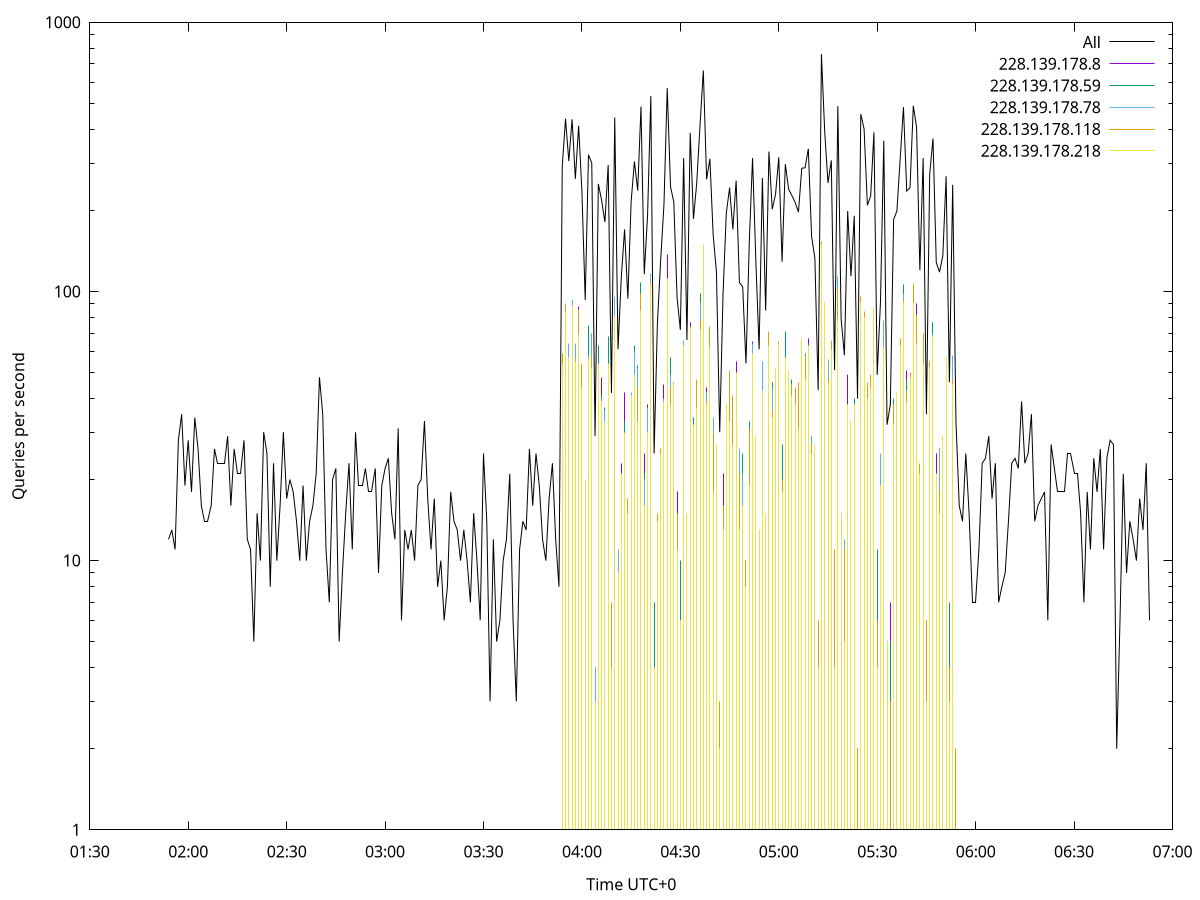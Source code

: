 set terminal pngcairo size 1024,768
set output 'Sat Jan  6 23:56:54 2024.png'
set ylabel 'Queries per second'
set xlabel 'Time UTC+0'
set xdata time
set timefmt "%s"
set log y
plot \
'-' using 1:2 linecolor 0 linetype 2 with lines title 'All', \
'-' using 1:2 linecolor 1 linetype 3 with impulses title "228.139.178.8", \
'-' using 1:2 linecolor 2 linetype 3 with impulses title "228.139.178.59", \
'-' using 1:2 linecolor 3 linetype 3 with impulses title "228.139.178.78", \
'-' using 1:2 linecolor 4 linetype 3 with impulses title "228.139.178.118", \
'-' using 1:2 linecolor 5 linetype 3 with impulses title "228.139.178.218"
1704560514 12
1704560515 13
1704560516 11
1704560517 28
1704560518 35
1704560519 19
1704560520 28
1704560521 18
1704560522 34
1704560523 26
1704560524 16
1704560525 14
1704560526 14
1704560527 16
1704560528 26
1704560529 23
1704560530 23
1704560531 23
1704560532 29
1704560533 16
1704560534 26
1704560535 21
1704560536 21
1704560537 28
1704560538 12
1704560539 11
1704560540 5
1704560541 15
1704560542 10
1704560543 30
1704560544 25
1704560545 8
1704560546 23
1704560547 10
1704560548 16
1704560549 30
1704560550 17
1704560551 20
1704560552 18
1704560553 14
1704560554 10
1704560555 19
1704560556 10
1704560557 14
1704560558 16
1704560559 21
1704560560 48
1704560561 35
1704560562 11
1704560563 7
1704560564 20
1704560565 22
1704560566 5
1704560567 9
1704560568 15
1704560569 23
1704560570 11
1704560571 30
1704560572 19
1704560573 19
1704560574 22
1704560575 18
1704560576 18
1704560577 22
1704560578 9
1704560579 19
1704560580 22
1704560581 24
1704560582 15
1704560583 12
1704560584 31
1704560585 6
1704560586 13
1704560587 11
1704560588 13
1704560589 10
1704560590 19
1704560591 20
1704560592 33
1704560593 17
1704560594 11
1704560595 17
1704560596 8
1704560597 10
1704560598 6
1704560599 8
1704560600 18
1704560601 14
1704560602 13
1704560603 10
1704560604 13
1704560605 10
1704560606 7
1704560607 15
1704560608 10
1704560609 6
1704560610 25
1704560611 14
1704560612 3
1704560613 12
1704560614 5
1704560615 6
1704560616 10
1704560617 12
1704560618 21
1704560619 6
1704560620 3
1704560621 11
1704560622 14
1704560623 13
1704560624 26
1704560625 16
1704560626 25
1704560627 19
1704560628 12
1704560629 10
1704560630 17
1704560631 23
1704560632 12
1704560633 8
1704560634 292
1704560635 438
1704560636 305
1704560637 436
1704560638 262
1704560639 413
1704560640 234
1704560641 93
1704560642 322
1704560643 300
1704560644 29
1704560645 251
1704560646 218
1704560647 181
1704560648 295
1704560649 42
1704560650 443
1704560651 61
1704560652 113
1704560653 170
1704560654 94
1704560655 216
1704560656 304
1704560657 237
1704560658 486
1704560659 116
1704560660 191
1704560661 532
1704560662 25
1704560663 76
1704560664 131
1704560665 210
1704560666 570
1704560667 245
1704560668 215
1704560669 95
1704560670 72
1704560671 313
1704560672 66
1704560673 388
1704560674 186
1704560675 254
1704560676 415
1704560677 662
1704560678 261
1704560679 311
1704560680 162
1704560681 118
1704560682 30
1704560683 97
1704560684 195
1704560685 243
1704560686 170
1704560687 258
1704560688 108
1704560689 104
1704560690 54
1704560691 151
1704560692 313
1704560693 131
1704560694 61
1704560695 264
1704560696 85
1704560697 331
1704560698 202
1704560699 229
1704560700 315
1704560701 129
1704560702 297
1704560703 240
1704560704 227
1704560705 214
1704560706 197
1704560707 287
1704560708 288
1704560709 339
1704560710 160
1704560711 133
1704560712 43
1704560713 761
1704560714 391
1704560715 253
1704560716 307
1704560717 51
1704560718 488
1704560719 79
1704560720 58
1704560721 199
1704560722 114
1704560723 191
1704560724 40
1704560725 456
1704560726 401
1704560727 209
1704560728 226
1704560729 390
1704560730 49
1704560731 92
1704560732 363
1704560733 32
1704560734 38
1704560735 185
1704560736 199
1704560737 311
1704560738 484
1704560739 236
1704560740 243
1704560741 490
1704560742 407
1704560743 120
1704560744 313
1704560745 35
1704560746 273
1704560747 370
1704560748 128
1704560749 118
1704560750 136
1704560751 268
1704560752 46
1704560753 249
1704560754 33
1704560755 16
1704560756 14
1704560757 25
1704560758 15
1704560759 7
1704560760 7
1704560761 11
1704560762 23
1704560763 24
1704560764 29
1704560765 17
1704560766 23
1704560767 7
1704560768 8
1704560769 9
1704560770 14
1704560771 23
1704560772 24
1704560773 22
1704560774 39
1704560775 23
1704560776 25
1704560777 35
1704560778 14
1704560779 16
1704560780 17
1704560781 18
1704560782 6
1704560783 27
1704560784 22
1704560785 18
1704560786 18
1704560787 18
1704560788 25
1704560789 25
1704560790 21
1704560791 21
1704560792 15
1704560793 7
1704560794 18
1704560795 11
1704560796 24
1704560797 18
1704560798 26
1704560799 11
1704560800 24
1704560801 28
1704560802 27
1704560803 2
1704560804 6
1704560805 21
1704560806 9
1704560807 14
1704560808 12
1704560809 10
1704560810 17
1704560811 13
1704560812 23
1704560813 6

e
1704560634 55
1704560635 88
1704560636 51
1704560637 79
1704560638 47
1704560639 88
1704560640 40
1704560641 18
1704560642 52
1704560643 43
1704560644 4
1704560645 42
1704560646 48
1704560647 30
1704560648 53
1704560649 4
1704560650 84
1704560651 7
1704560652 23
1704560653 42
1704560654 15
1704560655 41
1704560656 60
1704560657 39
1704560658 90
1704560659 25
1704560660 38
1704560661 98
1704560662 2
1704560663 11
1704560664 21
1704560665 45
1704560666 137
1704560667 44
1704560668 34
1704560669 18
1704560670 9
1704560671 56
1704560672 6
1704560673 77
1704560674 28
1704560675 46
1704560676 66
1704560677 135
1704560678 44
1704560679 48
1704560680 28
1704560681 21
1704560682 2
1704560683 21
1704560684 34
1704560685 44
1704560686 32
1704560687 55
1704560688 11
1704560689 15
1704560690 7
1704560691 25
1704560692 65
1704560693 23
1704560694 7
1704560695 51
1704560696 9
1704560697 56
1704560698 35
1704560699 45
1704560700 55
1704560701 24
1704560702 40
1704560703 45
1704560704 43
1704560705 36
1704560706 31
1704560707 46
1704560708 57
1704560709 67
1704560710 29
1704560711 23
1704560712 5
1704560713 149
1704560714 86
1704560715 45
1704560716 63
1704560717 7
1704560718 77
1704560719 15
1704560720 9
1704560721 49
1704560722 26
1704560723 35
1704560724 2
1704560725 84
1704560726 81
1704560727 30
1704560728 36
1704560729 73
1704560730 7
1704560731 13
1704560732 73
1704560733 5
1704560734 7
1704560735 26
1704560736 39
1704560737 56
1704560738 84
1704560739 51
1704560740 47
1704560741 94
1704560742 90
1704560743 22
1704560744 68
1704560745 4
1704560746 40
1704560747 75
1704560748 25
1704560749 26
1704560750 22
1704560751 44
1704560752 3
1704560753 44

e
1704560634 50
1704560635 76
1704560636 61
1704560637 84
1704560638 41
1704560639 74
1704560640 42
1704560641 15
1704560642 75
1704560643 53
1704560644 3
1704560645 63
1704560646 41
1704560647 37
1704560648 68
1704560649 5
1704560650 78
1704560651 5
1704560652 9
1704560653 33
1704560654 15
1704560655 39
1704560656 63
1704560657 53
1704560658 108
1704560659 21
1704560660 36
1704560661 96
1704560662 7
1704560663 12
1704560664 20
1704560665 36
1704560666 99
1704560667 57
1704560668 24
1704560669 11
1704560670 10
1704560671 53
1704560672 10
1704560673 67
1704560674 34
1704560675 42
1704560676 98
1704560677 109
1704560678 41
1704560679 49
1704560680 31
1704560681 20
1704560682 2
1704560683 14
1704560684 38
1704560685 46
1704560686 29
1704560687 43
1704560688 16
1704560689 25
1704560690 10
1704560691 33
1704560692 61
1704560693 26
1704560694 6
1704560695 50
1704560696 12
1704560697 63
1704560698 46
1704560699 36
1704560700 51
1704560701 27
1704560702 71
1704560703 36
1704560704 47
1704560705 39
1704560706 40
1704560707 53
1704560708 59
1704560709 64
1704560710 29
1704560711 17
1704560712 4
1704560713 132
1704560714 73
1704560715 47
1704560716 49
1704560717 9
1704560718 93
1704560719 10
1704560720 6
1704560721 38
1704560722 14
1704560723 40
1704560724 1
1704560725 75
1704560726 77
1704560727 28
1704560728 48
1704560729 77
1704560730 11
1704560731 14
1704560732 70
1704560733 4
1704560734 5
1704560735 40
1704560736 36
1704560737 58
1704560738 106
1704560739 47
1704560740 37
1704560741 99
1704560742 82
1704560743 22
1704560744 56
1704560745 6
1704560746 48
1704560747 77
1704560748 20
1704560749 11
1704560750 29
1704560751 52
1704560752 7
1704560753 44
1704560754 1

e
1704560634 52
1704560635 89
1704560636 64
1704560637 93
1704560638 64
1704560639 78
1704560640 34
1704560641 12
1704560642 52
1704560643 70
1704560644 4
1704560645 47
1704560646 40
1704560647 36
1704560648 52
1704560649 6
1704560650 96
1704560651 11
1704560652 17
1704560653 27
1704560654 13
1704560655 42
1704560656 60
1704560657 52
1704560658 81
1704560659 20
1704560660 37
1704560661 117
1704560662 2
1704560663 11
1704560664 17
1704560665 40
1704560666 111
1704560667 49
1704560668 33
1704560669 15
1704560670 6
1704560671 66
1704560672 6
1704560673 69
1704560674 27
1704560675 43
1704560676 91
1704560677 134
1704560678 42
1704560679 63
1704560680 34
1704560681 15
1704560682 2
1704560683 15
1704560684 34
1704560685 51
1704560686 32
1704560687 48
1704560688 26
1704560689 21
1704560690 10
1704560691 23
1704560692 64
1704560693 23
1704560694 9
1704560695 55
1704560696 13
1704560697 61
1704560698 44
1704560699 40
1704560700 64
1704560701 20
1704560702 57
1704560703 36
1704560704 42
1704560705 36
1704560706 26
1704560707 57
1704560708 46
1704560709 52
1704560710 29
1704560711 19
1704560712 4
1704560713 153
1704560714 55
1704560715 56
1704560716 58
1704560717 7
1704560718 114
1704560719 13
1704560720 12
1704560721 33
1704560722 14
1704560723 35
1704560724 1
1704560725 95
1704560726 69
1704560727 41
1704560728 40
1704560729 70
1704560730 6
1704560731 25
1704560732 78
1704560733 3
1704560734 3
1704560735 26
1704560736 40
1704560737 54
1704560738 98
1704560739 39
1704560740 44
1704560741 91
1704560742 75
1704560743 18
1704560744 58
1704560745 6
1704560746 55
1704560747 70
1704560748 17
1704560749 26
1704560750 24
1704560751 51
1704560752 3
1704560753 58
1704560754 1

e
1704560634 59
1704560635 90
1704560636 50
1704560637 83
1704560638 47
1704560639 86
1704560640 54
1704560641 14
1704560642 58
1704560643 57
1704560644 1
1704560645 33
1704560646 32
1704560647 27
1704560648 52
1704560649 7
1704560650 80
1704560651 6
1704560652 21
1704560653 25
1704560654 17
1704560655 40
1704560656 44
1704560657 44
1704560658 98
1704560659 16
1704560660 30
1704560661 108
1704560662 1
1704560663 15
1704560664 26
1704560665 30
1704560666 99
1704560667 44
1704560668 46
1704560669 15
1704560670 5
1704560671 56
1704560672 6
1704560673 74
1704560674 31
1704560675 47
1704560676 78
1704560677 126
1704560678 39
1704560679 74
1704560680 30
1704560681 16
1704560682 3
1704560683 16
1704560684 38
1704560685 50
1704560686 41
1704560687 48
1704560688 21
1704560689 16
1704560690 10
1704560691 31
1704560692 53
1704560693 21
1704560694 11
1704560695 38
1704560696 11
1704560697 71
1704560698 36
1704560699 39
1704560700 65
1704560701 20
1704560702 55
1704560703 49
1704560704 45
1704560705 44
1704560706 46
1704560707 47
1704560708 58
1704560709 58
1704560710 27
1704560711 14
1704560712 6
1704560713 152
1704560714 72
1704560715 47
1704560716 66
1704560717 11
1704560718 103
1704560719 15
1704560720 11
1704560721 32
1704560722 12
1704560723 34
1704560724 2
1704560725 96
1704560726 84
1704560727 46
1704560728 49
1704560729 77
1704560730 6
1704560731 15
1704560732 60
1704560733 4
1704560734 3
1704560735 38
1704560736 35
1704560737 67
1704560738 94
1704560739 43
1704560740 50
1704560741 107
1704560742 82
1704560743 23
1704560744 70
1704560745 6
1704560746 55
1704560747 68
1704560748 18
1704560749 18
1704560750 21
1704560751 52
1704560752 4
1704560753 47
1704560754 2

e
1704560634 54
1704560635 84
1704560636 57
1704560637 89
1704560638 55
1704560639 69
1704560640 44
1704560641 20
1704560642 56
1704560643 52
1704560644 3
1704560645 54
1704560646 39
1704560647 33
1704560648 54
1704560649 4
1704560650 81
1704560651 9
1704560652 21
1704560653 30
1704560654 15
1704560655 41
1704560656 49
1704560657 33
1704560658 85
1704560659 16
1704560660 30
1704560661 106
1704560662 4
1704560663 14
1704560664 25
1704560665 39
1704560666 112
1704560667 38
1704560668 45
1704560669 11
1704560670 6
1704560671 63
1704560672 15
1704560673 73
1704560674 32
1704560675 37
1704560676 72
1704560677 150
1704560678 38
1704560679 62
1704560680 18
1704560681 27
1704560682 2
1704560683 13
1704560684 38
1704560685 33
1704560686 27
1704560687 50
1704560688 13
1704560689 16
1704560690 8
1704560691 19
1704560692 59
1704560693 29
1704560694 13
1704560695 43
1704560696 15
1704560697 63
1704560698 34
1704560699 52
1704560700 64
1704560701 18
1704560702 57
1704560703 51
1704560704 41
1704560705 38
1704560706 31
1704560707 67
1704560708 47
1704560709 63
1704560710 25
1704560711 27
1704560712 4
1704560713 149
1704560714 92
1704560715 46
1704560716 61
1704560717 4
1704560718 79
1704560719 15
1704560720 5
1704560721 38
1704560722 33
1704560723 38
1704560724 1
1704560725 92
1704560726 80
1704560727 40
1704560728 44
1704560729 87
1704560730 4
1704560731 19
1704560732 62
1704560733 5
1704560734 1
1704560735 32
1704560736 42
1704560737 63
1704560738 91
1704560739 39
1704560740 48
1704560741 91
1704560742 64
1704560743 21
1704560744 54
1704560745 3
1704560746 52
1704560747 68
1704560748 21
1704560749 15
1704560750 29
1704560751 57
1704560752 3
1704560753 45
1704560754 1

e
